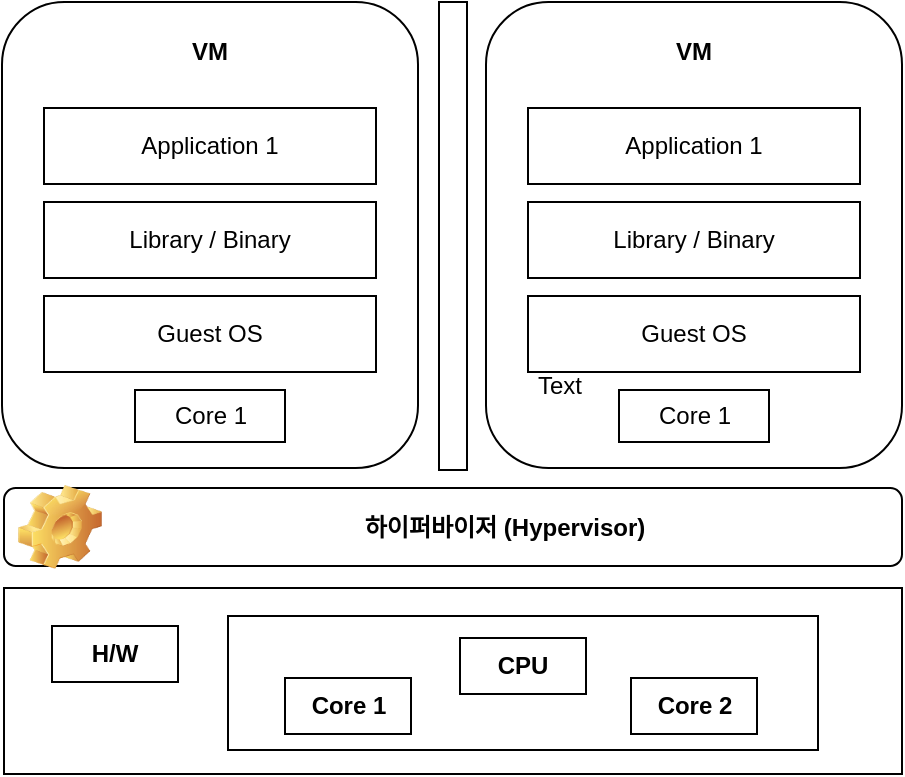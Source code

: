 <mxfile version="21.2.9" type="github">
  <diagram name="페이지-1" id="b9hPvHxMqKQLV7_Slofh">
    <mxGraphModel dx="1012" dy="644" grid="0" gridSize="10" guides="1" tooltips="1" connect="1" arrows="1" fold="1" page="1" pageScale="1" pageWidth="100000" pageHeight="20000" math="0" shadow="0">
      <root>
        <mxCell id="0" />
        <mxCell id="1" parent="0" />
        <mxCell id="dhz5E3iuKjRYDUtLJkeY-23" value="" style="rounded=0;whiteSpace=wrap;html=1;" vertex="1" parent="1">
          <mxGeometry x="90" y="453" width="449" height="93" as="geometry" />
        </mxCell>
        <mxCell id="dhz5E3iuKjRYDUtLJkeY-1" value="" style="rounded=1;whiteSpace=wrap;html=1;" vertex="1" parent="1">
          <mxGeometry x="89" y="160" width="208" height="233" as="geometry" />
        </mxCell>
        <mxCell id="dhz5E3iuKjRYDUtLJkeY-2" value="Application 1" style="rounded=0;whiteSpace=wrap;html=1;" vertex="1" parent="1">
          <mxGeometry x="110" y="213" width="166" height="38" as="geometry" />
        </mxCell>
        <mxCell id="dhz5E3iuKjRYDUtLJkeY-4" value="Library / Binary" style="rounded=0;whiteSpace=wrap;html=1;" vertex="1" parent="1">
          <mxGeometry x="110" y="260" width="166" height="38" as="geometry" />
        </mxCell>
        <mxCell id="dhz5E3iuKjRYDUtLJkeY-5" value="Guest OS" style="rounded=0;whiteSpace=wrap;html=1;" vertex="1" parent="1">
          <mxGeometry x="110" y="307" width="166" height="38" as="geometry" />
        </mxCell>
        <mxCell id="dhz5E3iuKjRYDUtLJkeY-6" value="Core 1" style="rounded=0;whiteSpace=wrap;html=1;" vertex="1" parent="1">
          <mxGeometry x="155.5" y="354" width="75" height="26" as="geometry" />
        </mxCell>
        <mxCell id="dhz5E3iuKjRYDUtLJkeY-7" value="" style="rounded=1;whiteSpace=wrap;html=1;" vertex="1" parent="1">
          <mxGeometry x="331" y="160" width="208" height="233" as="geometry" />
        </mxCell>
        <mxCell id="dhz5E3iuKjRYDUtLJkeY-8" value="Application 1" style="rounded=0;whiteSpace=wrap;html=1;" vertex="1" parent="1">
          <mxGeometry x="352" y="213" width="166" height="38" as="geometry" />
        </mxCell>
        <mxCell id="dhz5E3iuKjRYDUtLJkeY-9" value="Library / Binary" style="rounded=0;whiteSpace=wrap;html=1;" vertex="1" parent="1">
          <mxGeometry x="352" y="260" width="166" height="38" as="geometry" />
        </mxCell>
        <mxCell id="dhz5E3iuKjRYDUtLJkeY-10" value="Guest OS" style="rounded=0;whiteSpace=wrap;html=1;" vertex="1" parent="1">
          <mxGeometry x="352" y="307" width="166" height="38" as="geometry" />
        </mxCell>
        <mxCell id="dhz5E3iuKjRYDUtLJkeY-11" value="Core 1" style="rounded=0;whiteSpace=wrap;html=1;" vertex="1" parent="1">
          <mxGeometry x="397.5" y="354" width="75" height="26" as="geometry" />
        </mxCell>
        <mxCell id="dhz5E3iuKjRYDUtLJkeY-12" value="&lt;b&gt;VM&lt;/b&gt;" style="text;html=1;strokeColor=none;fillColor=none;align=center;verticalAlign=middle;whiteSpace=wrap;rounded=0;" vertex="1" parent="1">
          <mxGeometry x="163" y="170" width="60" height="30" as="geometry" />
        </mxCell>
        <mxCell id="dhz5E3iuKjRYDUtLJkeY-13" value="&lt;b&gt;VM&lt;/b&gt;" style="text;html=1;strokeColor=none;fillColor=none;align=center;verticalAlign=middle;whiteSpace=wrap;rounded=0;" vertex="1" parent="1">
          <mxGeometry x="405" y="170" width="60" height="30" as="geometry" />
        </mxCell>
        <mxCell id="dhz5E3iuKjRYDUtLJkeY-14" value="하이퍼바이저 (Hypervisor)" style="label;whiteSpace=wrap;html=1;image=img/clipart/Gear_128x128.png;align=center;" vertex="1" parent="1">
          <mxGeometry x="90" y="403" width="449" height="39" as="geometry" />
        </mxCell>
        <mxCell id="dhz5E3iuKjRYDUtLJkeY-17" value="" style="rounded=0;whiteSpace=wrap;html=1;" vertex="1" parent="1">
          <mxGeometry x="202" y="467" width="295" height="67" as="geometry" />
        </mxCell>
        <mxCell id="dhz5E3iuKjRYDUtLJkeY-22" value="" style="rounded=0;whiteSpace=wrap;html=1;" vertex="1" parent="1">
          <mxGeometry x="307.5" y="160" width="14" height="234" as="geometry" />
        </mxCell>
        <mxCell id="dhz5E3iuKjRYDUtLJkeY-26" value="&lt;b&gt;H/W&lt;/b&gt;" style="rounded=0;whiteSpace=wrap;html=1;" vertex="1" parent="1">
          <mxGeometry x="114" y="472" width="63" height="28" as="geometry" />
        </mxCell>
        <mxCell id="dhz5E3iuKjRYDUtLJkeY-27" value="&lt;b&gt;Core 1&lt;/b&gt;" style="rounded=0;whiteSpace=wrap;html=1;" vertex="1" parent="1">
          <mxGeometry x="230.5" y="498" width="63" height="28" as="geometry" />
        </mxCell>
        <mxCell id="dhz5E3iuKjRYDUtLJkeY-28" value="&lt;b&gt;Core 2&lt;/b&gt;" style="rounded=0;whiteSpace=wrap;html=1;" vertex="1" parent="1">
          <mxGeometry x="403.5" y="498" width="63" height="28" as="geometry" />
        </mxCell>
        <mxCell id="dhz5E3iuKjRYDUtLJkeY-29" value="&lt;b&gt;CPU&lt;/b&gt;" style="rounded=0;whiteSpace=wrap;html=1;" vertex="1" parent="1">
          <mxGeometry x="318" y="478" width="63" height="28" as="geometry" />
        </mxCell>
        <mxCell id="dhz5E3iuKjRYDUtLJkeY-31" value="Text" style="text;html=1;strokeColor=none;fillColor=none;align=center;verticalAlign=middle;whiteSpace=wrap;rounded=0;" vertex="1" parent="1">
          <mxGeometry x="338" y="337" width="60" height="30" as="geometry" />
        </mxCell>
      </root>
    </mxGraphModel>
  </diagram>
</mxfile>
